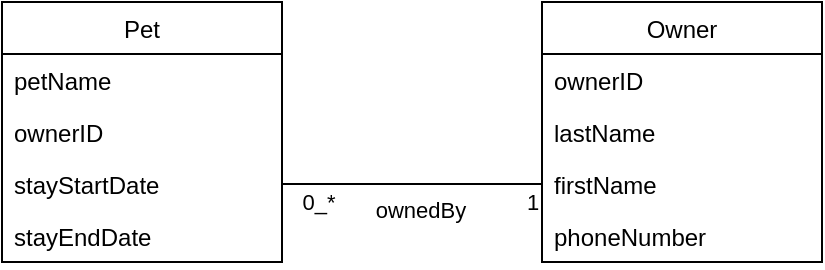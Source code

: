 <mxfile version="18.0.6" type="device"><diagram id="v8kNxpnVa1k_7rew_2IK" name="Page-1"><mxGraphModel dx="1185" dy="721" grid="1" gridSize="10" guides="1" tooltips="1" connect="1" arrows="1" fold="1" page="1" pageScale="1" pageWidth="1100" pageHeight="850" math="0" shadow="0"><root><mxCell id="0"/><mxCell id="1" parent="0"/><mxCell id="DJqq_S8KjqOT74HQavfn-1" value="Pet" style="swimlane;fontStyle=0;childLayout=stackLayout;horizontal=1;startSize=26;fillColor=none;horizontalStack=0;resizeParent=1;resizeParentMax=0;resizeLast=0;collapsible=1;marginBottom=0;" vertex="1" parent="1"><mxGeometry x="300" y="370" width="140" height="130" as="geometry"/></mxCell><mxCell id="DJqq_S8KjqOT74HQavfn-2" value="petName" style="text;strokeColor=none;fillColor=none;align=left;verticalAlign=top;spacingLeft=4;spacingRight=4;overflow=hidden;rotatable=0;points=[[0,0.5],[1,0.5]];portConstraint=eastwest;" vertex="1" parent="DJqq_S8KjqOT74HQavfn-1"><mxGeometry y="26" width="140" height="26" as="geometry"/></mxCell><mxCell id="DJqq_S8KjqOT74HQavfn-3" value="ownerID" style="text;strokeColor=none;fillColor=none;align=left;verticalAlign=top;spacingLeft=4;spacingRight=4;overflow=hidden;rotatable=0;points=[[0,0.5],[1,0.5]];portConstraint=eastwest;" vertex="1" parent="DJqq_S8KjqOT74HQavfn-1"><mxGeometry y="52" width="140" height="26" as="geometry"/></mxCell><mxCell id="DJqq_S8KjqOT74HQavfn-4" value="stayStartDate" style="text;strokeColor=none;fillColor=none;align=left;verticalAlign=top;spacingLeft=4;spacingRight=4;overflow=hidden;rotatable=0;points=[[0,0.5],[1,0.5]];portConstraint=eastwest;" vertex="1" parent="DJqq_S8KjqOT74HQavfn-1"><mxGeometry y="78" width="140" height="26" as="geometry"/></mxCell><mxCell id="DJqq_S8KjqOT74HQavfn-5" value="stayEndDate" style="text;strokeColor=none;fillColor=none;align=left;verticalAlign=top;spacingLeft=4;spacingRight=4;overflow=hidden;rotatable=0;points=[[0,0.5],[1,0.5]];portConstraint=eastwest;" vertex="1" parent="DJqq_S8KjqOT74HQavfn-1"><mxGeometry y="104" width="140" height="26" as="geometry"/></mxCell><mxCell id="DJqq_S8KjqOT74HQavfn-6" value="Owner" style="swimlane;fontStyle=0;childLayout=stackLayout;horizontal=1;startSize=26;fillColor=none;horizontalStack=0;resizeParent=1;resizeParentMax=0;resizeLast=0;collapsible=1;marginBottom=0;" vertex="1" parent="1"><mxGeometry x="570" y="370" width="140" height="130" as="geometry"/></mxCell><mxCell id="DJqq_S8KjqOT74HQavfn-7" value="ownerID" style="text;strokeColor=none;fillColor=none;align=left;verticalAlign=top;spacingLeft=4;spacingRight=4;overflow=hidden;rotatable=0;points=[[0,0.5],[1,0.5]];portConstraint=eastwest;" vertex="1" parent="DJqq_S8KjqOT74HQavfn-6"><mxGeometry y="26" width="140" height="26" as="geometry"/></mxCell><mxCell id="DJqq_S8KjqOT74HQavfn-8" value="lastName" style="text;strokeColor=none;fillColor=none;align=left;verticalAlign=top;spacingLeft=4;spacingRight=4;overflow=hidden;rotatable=0;points=[[0,0.5],[1,0.5]];portConstraint=eastwest;" vertex="1" parent="DJqq_S8KjqOT74HQavfn-6"><mxGeometry y="52" width="140" height="26" as="geometry"/></mxCell><mxCell id="DJqq_S8KjqOT74HQavfn-9" value="firstName" style="text;strokeColor=none;fillColor=none;align=left;verticalAlign=top;spacingLeft=4;spacingRight=4;overflow=hidden;rotatable=0;points=[[0,0.5],[1,0.5]];portConstraint=eastwest;" vertex="1" parent="DJqq_S8KjqOT74HQavfn-6"><mxGeometry y="78" width="140" height="26" as="geometry"/></mxCell><mxCell id="DJqq_S8KjqOT74HQavfn-10" value="phoneNumber" style="text;strokeColor=none;fillColor=none;align=left;verticalAlign=top;spacingLeft=4;spacingRight=4;overflow=hidden;rotatable=0;points=[[0,0.5],[1,0.5]];portConstraint=eastwest;" vertex="1" parent="DJqq_S8KjqOT74HQavfn-6"><mxGeometry y="104" width="140" height="26" as="geometry"/></mxCell><mxCell id="DJqq_S8KjqOT74HQavfn-11" style="rounded=0;orthogonalLoop=1;jettySize=auto;html=1;entryX=0;entryY=0.5;entryDx=0;entryDy=0;endArrow=none;endFill=0;" edge="1" parent="1" source="DJqq_S8KjqOT74HQavfn-4" target="DJqq_S8KjqOT74HQavfn-9"><mxGeometry relative="1" as="geometry"><Array as="points"><mxPoint x="540" y="461"/></Array></mxGeometry></mxCell><mxCell id="DJqq_S8KjqOT74HQavfn-13" value="ownedBy" style="edgeLabel;html=1;align=center;verticalAlign=middle;resizable=0;points=[];" vertex="1" connectable="0" parent="DJqq_S8KjqOT74HQavfn-11"><mxGeometry x="0.168" y="-1" relative="1" as="geometry"><mxPoint x="-7" y="12" as="offset"/></mxGeometry></mxCell><mxCell id="DJqq_S8KjqOT74HQavfn-14" value="0_*" style="edgeLabel;html=1;align=center;verticalAlign=middle;resizable=0;points=[];" vertex="1" connectable="0" parent="DJqq_S8KjqOT74HQavfn-11"><mxGeometry x="-0.918" y="-1" relative="1" as="geometry"><mxPoint x="12" y="8" as="offset"/></mxGeometry></mxCell><mxCell id="DJqq_S8KjqOT74HQavfn-15" value="1" style="edgeLabel;html=1;align=center;verticalAlign=middle;resizable=0;points=[];" vertex="1" connectable="0" parent="DJqq_S8KjqOT74HQavfn-11"><mxGeometry x="0.916" relative="1" as="geometry"><mxPoint y="9" as="offset"/></mxGeometry></mxCell></root></mxGraphModel></diagram></mxfile>